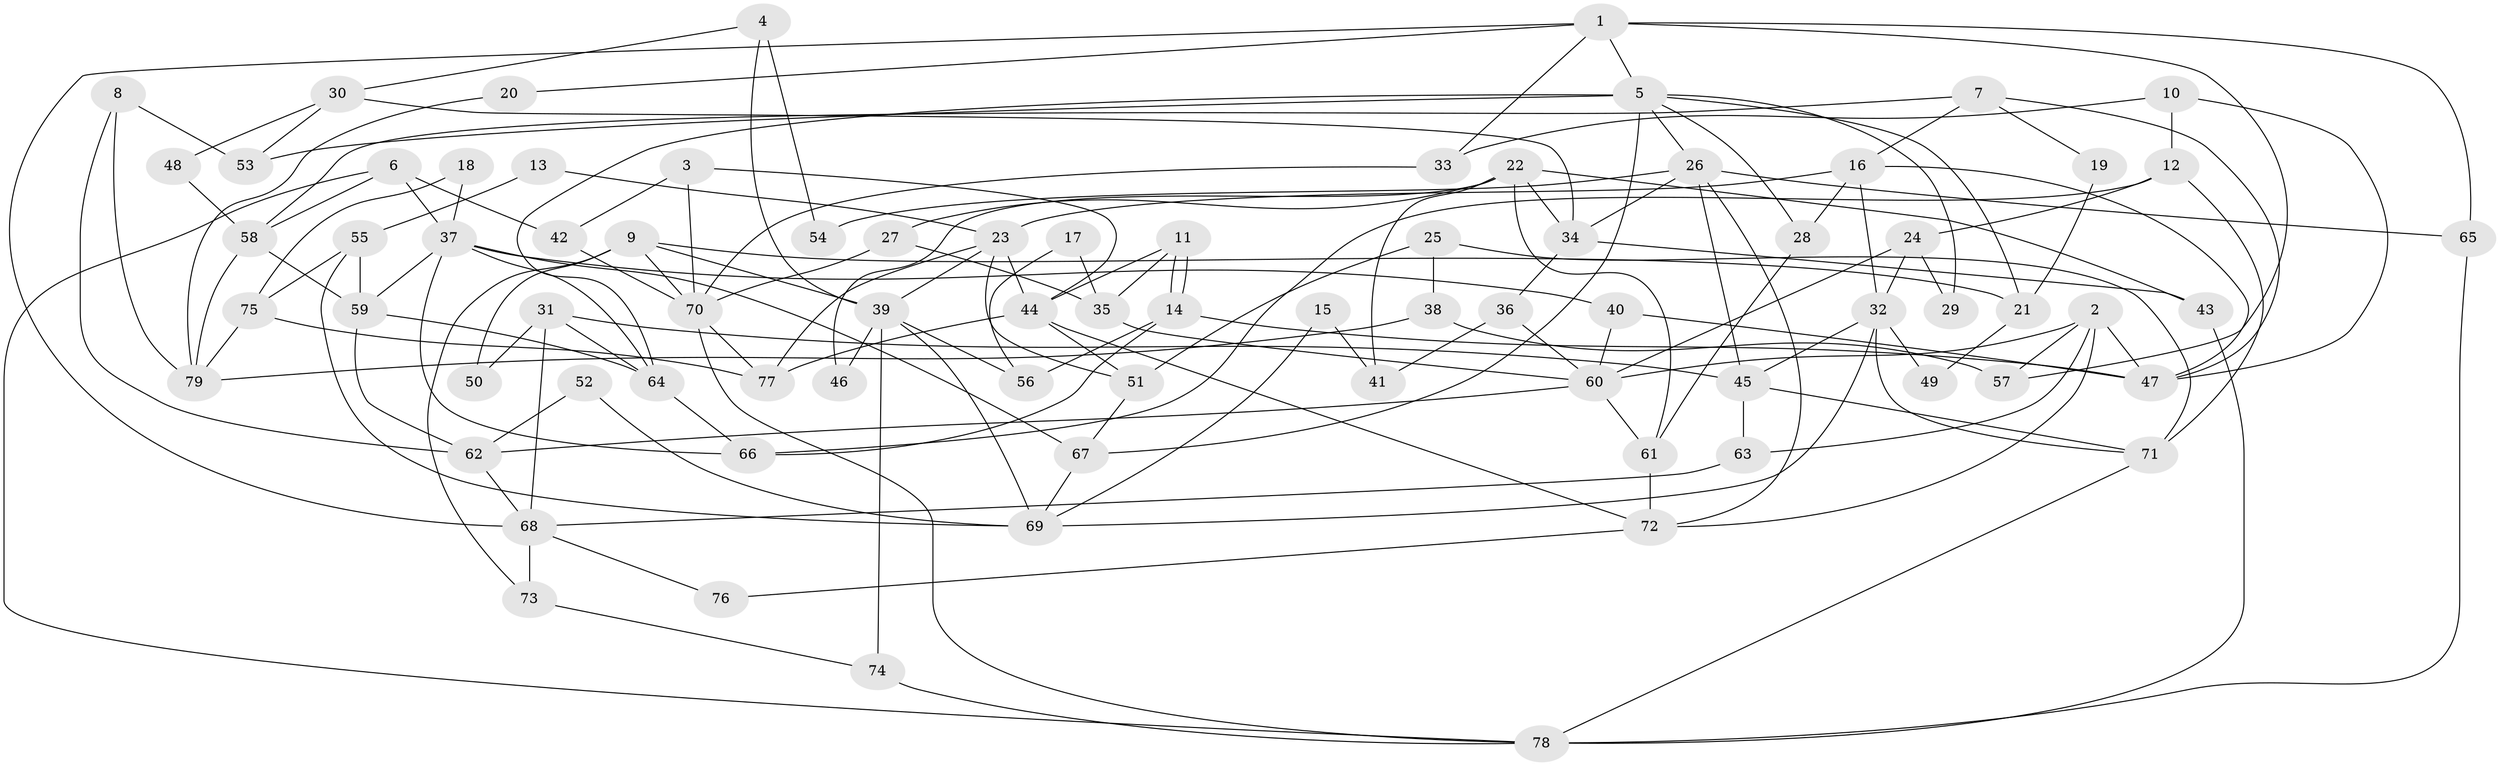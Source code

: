 // Generated by graph-tools (version 1.1) at 2025/11/02/27/25 16:11:19]
// undirected, 79 vertices, 158 edges
graph export_dot {
graph [start="1"]
  node [color=gray90,style=filled];
  1;
  2;
  3;
  4;
  5;
  6;
  7;
  8;
  9;
  10;
  11;
  12;
  13;
  14;
  15;
  16;
  17;
  18;
  19;
  20;
  21;
  22;
  23;
  24;
  25;
  26;
  27;
  28;
  29;
  30;
  31;
  32;
  33;
  34;
  35;
  36;
  37;
  38;
  39;
  40;
  41;
  42;
  43;
  44;
  45;
  46;
  47;
  48;
  49;
  50;
  51;
  52;
  53;
  54;
  55;
  56;
  57;
  58;
  59;
  60;
  61;
  62;
  63;
  64;
  65;
  66;
  67;
  68;
  69;
  70;
  71;
  72;
  73;
  74;
  75;
  76;
  77;
  78;
  79;
  1 -- 68;
  1 -- 5;
  1 -- 20;
  1 -- 33;
  1 -- 57;
  1 -- 65;
  2 -- 72;
  2 -- 47;
  2 -- 57;
  2 -- 60;
  2 -- 63;
  3 -- 42;
  3 -- 70;
  3 -- 44;
  4 -- 30;
  4 -- 39;
  4 -- 54;
  5 -- 64;
  5 -- 26;
  5 -- 21;
  5 -- 28;
  5 -- 29;
  5 -- 53;
  5 -- 67;
  6 -- 58;
  6 -- 37;
  6 -- 42;
  6 -- 78;
  7 -- 47;
  7 -- 16;
  7 -- 19;
  7 -- 58;
  8 -- 62;
  8 -- 79;
  8 -- 53;
  9 -- 39;
  9 -- 70;
  9 -- 21;
  9 -- 50;
  9 -- 73;
  10 -- 12;
  10 -- 47;
  10 -- 33;
  11 -- 44;
  11 -- 14;
  11 -- 14;
  11 -- 35;
  12 -- 66;
  12 -- 71;
  12 -- 24;
  13 -- 55;
  13 -- 23;
  14 -- 47;
  14 -- 56;
  14 -- 66;
  15 -- 69;
  15 -- 41;
  16 -- 32;
  16 -- 23;
  16 -- 28;
  16 -- 47;
  17 -- 35;
  17 -- 56;
  18 -- 37;
  18 -- 75;
  19 -- 21;
  20 -- 79;
  21 -- 49;
  22 -- 61;
  22 -- 43;
  22 -- 27;
  22 -- 34;
  22 -- 41;
  22 -- 46;
  23 -- 39;
  23 -- 44;
  23 -- 51;
  23 -- 77;
  24 -- 60;
  24 -- 29;
  24 -- 32;
  25 -- 51;
  25 -- 71;
  25 -- 38;
  26 -- 45;
  26 -- 65;
  26 -- 34;
  26 -- 54;
  26 -- 72;
  27 -- 35;
  27 -- 70;
  28 -- 61;
  30 -- 53;
  30 -- 34;
  30 -- 48;
  31 -- 45;
  31 -- 64;
  31 -- 50;
  31 -- 68;
  32 -- 71;
  32 -- 45;
  32 -- 49;
  32 -- 69;
  33 -- 70;
  34 -- 36;
  34 -- 43;
  35 -- 60;
  36 -- 60;
  36 -- 41;
  37 -- 66;
  37 -- 67;
  37 -- 40;
  37 -- 59;
  37 -- 64;
  38 -- 57;
  38 -- 79;
  39 -- 74;
  39 -- 69;
  39 -- 46;
  39 -- 56;
  40 -- 60;
  40 -- 47;
  42 -- 70;
  43 -- 78;
  44 -- 77;
  44 -- 51;
  44 -- 72;
  45 -- 63;
  45 -- 71;
  48 -- 58;
  51 -- 67;
  52 -- 69;
  52 -- 62;
  55 -- 75;
  55 -- 69;
  55 -- 59;
  58 -- 59;
  58 -- 79;
  59 -- 62;
  59 -- 64;
  60 -- 61;
  60 -- 62;
  61 -- 72;
  62 -- 68;
  63 -- 68;
  64 -- 66;
  65 -- 78;
  67 -- 69;
  68 -- 73;
  68 -- 76;
  70 -- 77;
  70 -- 78;
  71 -- 78;
  72 -- 76;
  73 -- 74;
  74 -- 78;
  75 -- 79;
  75 -- 77;
}
